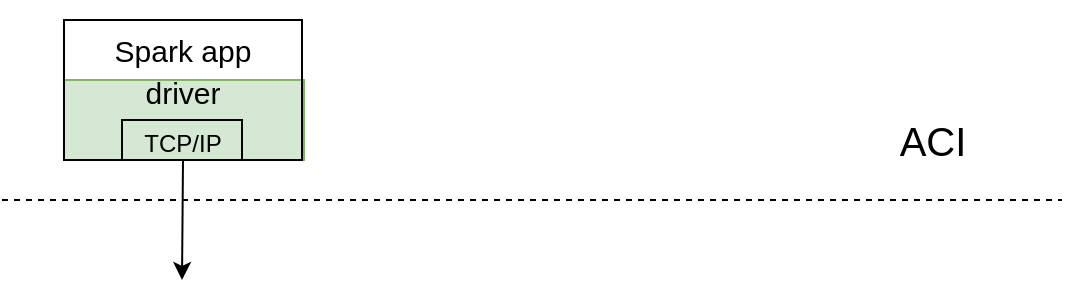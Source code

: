 <mxfile version="16.1.0" type="github">
  <diagram id="C5RBs43oDa-KdzZeNtuy" name="Page-1">
    <mxGraphModel dx="946" dy="552" grid="1" gridSize="10" guides="1" tooltips="1" connect="1" arrows="1" fold="1" page="1" pageScale="1" pageWidth="827" pageHeight="1169" math="0" shadow="0">
      <root>
        <mxCell id="WIyWlLk6GJQsqaUBKTNV-0" />
        <mxCell id="WIyWlLk6GJQsqaUBKTNV-1" parent="WIyWlLk6GJQsqaUBKTNV-0" />
        <mxCell id="i5SIUgtMvQXpy_Vy_64p-21" value="" style="rounded=0;whiteSpace=wrap;html=1;fontSize=15;fillColor=#d5e8d4;strokeColor=#82b366;" vertex="1" parent="WIyWlLk6GJQsqaUBKTNV-1">
          <mxGeometry x="151" y="120" width="120" height="40" as="geometry" />
        </mxCell>
        <mxCell id="i5SIUgtMvQXpy_Vy_64p-2" value="" style="endArrow=none;dashed=1;html=1;rounded=0;" edge="1" parent="WIyWlLk6GJQsqaUBKTNV-1">
          <mxGeometry width="50" height="50" relative="1" as="geometry">
            <mxPoint x="120" y="180" as="sourcePoint" />
            <mxPoint x="650" y="180" as="targetPoint" />
          </mxGeometry>
        </mxCell>
        <mxCell id="i5SIUgtMvQXpy_Vy_64p-26" style="edgeStyle=orthogonalEdgeStyle;rounded=0;orthogonalLoop=1;jettySize=auto;html=1;exitX=0.5;exitY=1;exitDx=0;exitDy=0;fontSize=20;" edge="1" parent="WIyWlLk6GJQsqaUBKTNV-1" source="i5SIUgtMvQXpy_Vy_64p-6">
          <mxGeometry relative="1" as="geometry">
            <mxPoint x="210" y="220" as="targetPoint" />
          </mxGeometry>
        </mxCell>
        <mxCell id="i5SIUgtMvQXpy_Vy_64p-6" value="&lt;p style=&quot;line-height: 1&quot;&gt;&lt;font style=&quot;font-size: 15px ; line-height: 1.7&quot;&gt;Spark app&lt;/font&gt;&lt;br&gt;&lt;font style=&quot;font-size: 15px&quot;&gt;driver&lt;/font&gt;&lt;/p&gt;&lt;p style=&quot;line-height: 1&quot;&gt;TCP/IP&lt;/p&gt;" style="rounded=0;whiteSpace=wrap;html=1;fillColor=none;" vertex="1" parent="WIyWlLk6GJQsqaUBKTNV-1">
          <mxGeometry x="151" y="90" width="119" height="70" as="geometry" />
        </mxCell>
        <mxCell id="i5SIUgtMvQXpy_Vy_64p-20" value="" style="rounded=0;whiteSpace=wrap;html=1;fontSize=15;fillColor=none;" vertex="1" parent="WIyWlLk6GJQsqaUBKTNV-1">
          <mxGeometry x="180" y="140" width="60" height="20" as="geometry" />
        </mxCell>
        <mxCell id="i5SIUgtMvQXpy_Vy_64p-25" value="&lt;font style=&quot;font-size: 20px&quot;&gt;ACI&lt;/font&gt;" style="text;html=1;align=center;verticalAlign=middle;resizable=0;points=[];autosize=1;strokeColor=none;fillColor=none;fontSize=15;" vertex="1" parent="WIyWlLk6GJQsqaUBKTNV-1">
          <mxGeometry x="560" y="140" width="50" height="20" as="geometry" />
        </mxCell>
      </root>
    </mxGraphModel>
  </diagram>
</mxfile>

